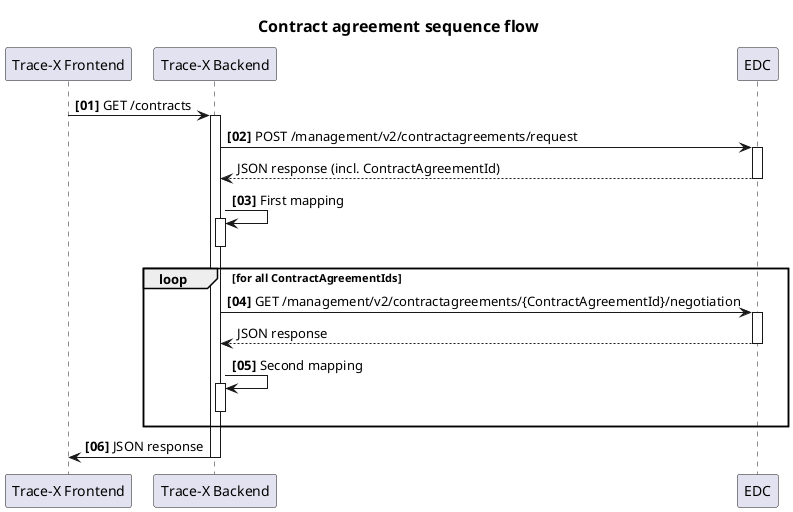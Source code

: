 @startuml
title
    ==Contract agreement sequence flow
end title

autonumber "<B>[00]"

participant "Trace-X Frontend" as FE order 0
participant "Trace-X Backend" as BE order 1
participant "EDC" as EDC order 2

FE -> BE: GET /contracts
activate BE
BE -> EDC: POST /management/v2/contractagreements/request
activate EDC
autonumber stop
EDC --> BE: JSON response (incl. ContractAgreementId)
autonumber resume
deactivate EDC
BE -> BE: First mapping
activate BE
deactivate BE
loop for all ContractAgreementIds
BE -> EDC: GET /management/v2/contractagreements/{ContractAgreementId}/negotiation
activate EDC
autonumber stop
EDC --> BE: JSON response
autonumber resume
deactivate EDC
BE -> BE: Second mapping
activate BE
deactivate BE
end
BE -> FE: JSON response
deactivate BE

@enduml
